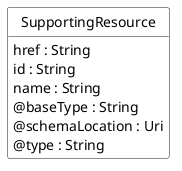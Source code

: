 @startuml
hide circle
hide methods
hide stereotype
show <<Enumeration>> stereotype
skinparam class {
   BackgroundColor<<Enumeration>> #E6F5F7
   BackgroundColor<<Ref>> #FFFFE0
   BackgroundColor<<Pivot>> #FFFFFFF
   BackgroundColor<<SimpleType>> #E2F0DA
   BackgroundColor #FCF2E3
}

class SupportingResource <<Pivot>> {
    href : String
    id : String
    name : String
    @baseType : String
    @schemaLocation : Uri
    @type : String
}


@enduml